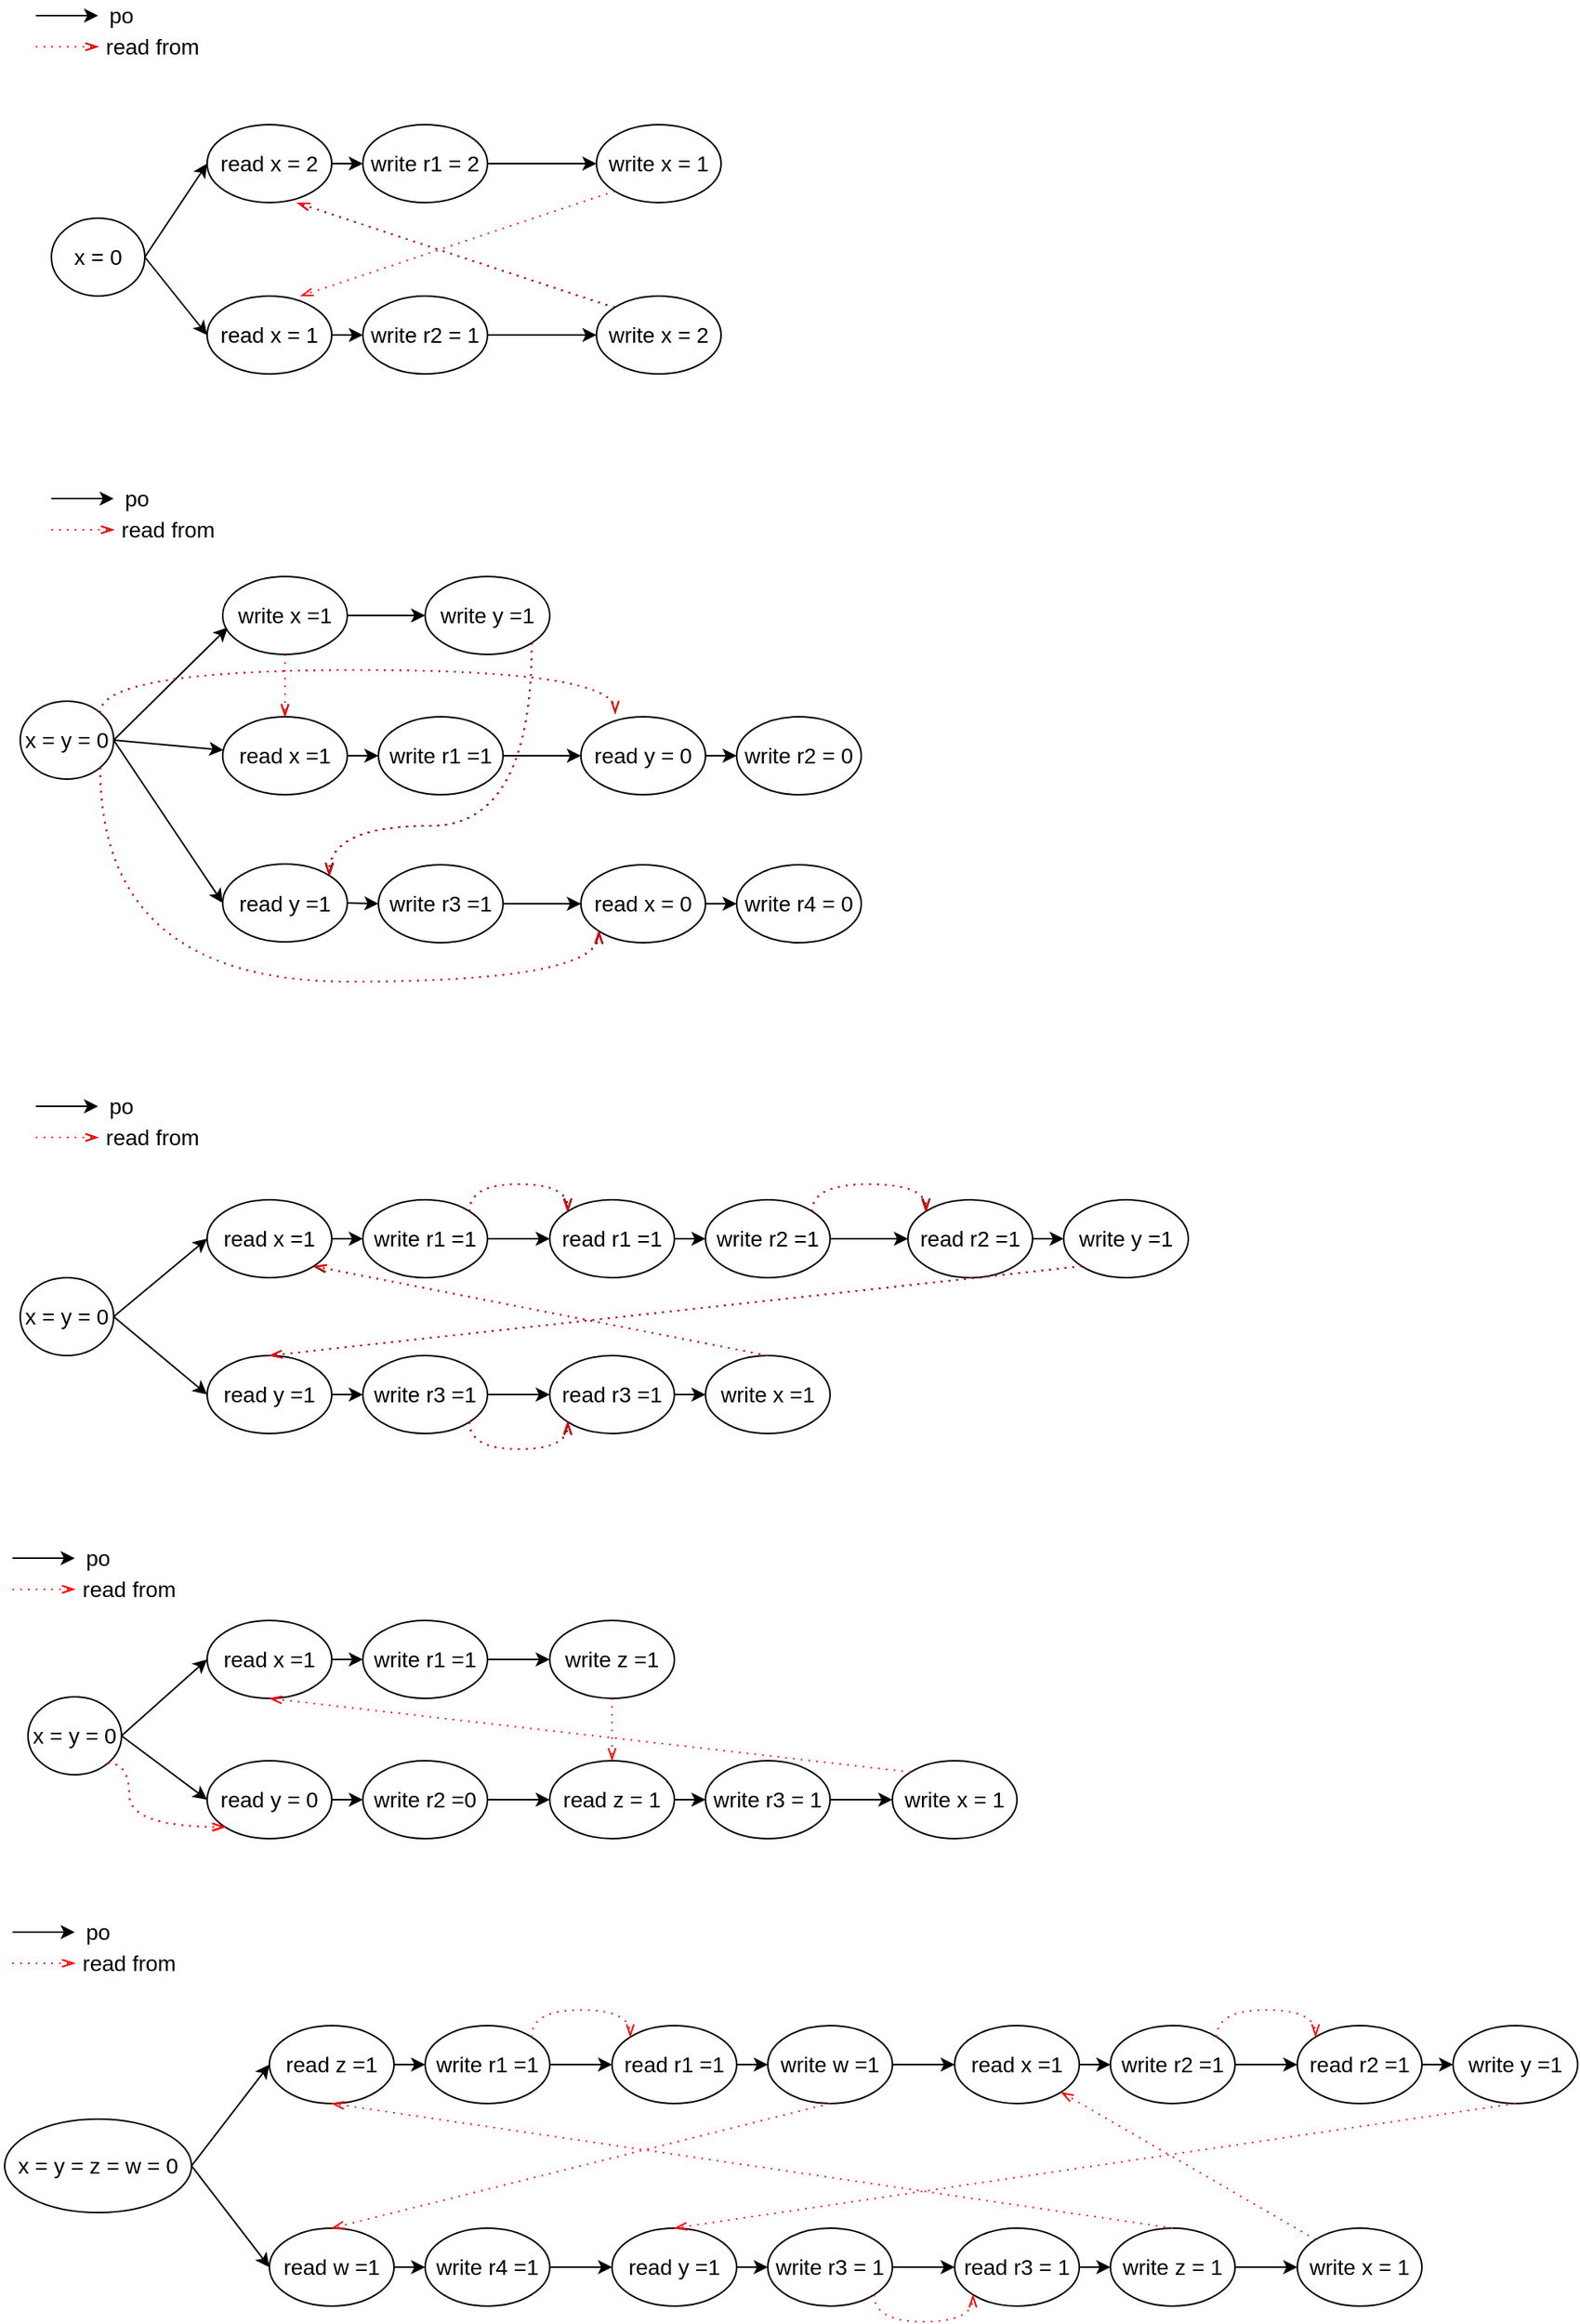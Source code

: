 <mxfile version="19.0.0" type="github">
  <diagram id="p_i1zrt6Kj4XcRnkrQhn" name="Page-1">
    <mxGraphModel dx="1959" dy="834" grid="1" gridSize="10" guides="1" tooltips="1" connect="1" arrows="1" fold="1" page="1" pageScale="1" pageWidth="827" pageHeight="1169" math="0" shadow="0">
      <root>
        <mxCell id="0" />
        <mxCell id="1" parent="0" />
        <mxCell id="O2MHETSp67tyu0d_eCPM-3" style="rounded=0;orthogonalLoop=1;jettySize=auto;html=1;exitX=1;exitY=0.5;exitDx=0;exitDy=0;entryX=0;entryY=0.5;entryDx=0;entryDy=0;fontSize=14;" edge="1" parent="1" source="O2MHETSp67tyu0d_eCPM-1" target="O2MHETSp67tyu0d_eCPM-2">
          <mxGeometry relative="1" as="geometry" />
        </mxCell>
        <mxCell id="O2MHETSp67tyu0d_eCPM-9" style="edgeStyle=none;rounded=0;orthogonalLoop=1;jettySize=auto;html=1;exitX=1;exitY=0.5;exitDx=0;exitDy=0;entryX=0;entryY=0.5;entryDx=0;entryDy=0;fontSize=14;" edge="1" parent="1" source="O2MHETSp67tyu0d_eCPM-1" target="O2MHETSp67tyu0d_eCPM-8">
          <mxGeometry relative="1" as="geometry" />
        </mxCell>
        <mxCell id="O2MHETSp67tyu0d_eCPM-1" value="&lt;font style=&quot;font-size: 14px;&quot;&gt;x = 0&lt;/font&gt;" style="ellipse;whiteSpace=wrap;html=1;" vertex="1" parent="1">
          <mxGeometry x="120" y="170" width="60" height="50" as="geometry" />
        </mxCell>
        <mxCell id="O2MHETSp67tyu0d_eCPM-5" style="edgeStyle=none;rounded=0;orthogonalLoop=1;jettySize=auto;html=1;exitX=1;exitY=0.5;exitDx=0;exitDy=0;entryX=0;entryY=0.5;entryDx=0;entryDy=0;fontSize=14;" edge="1" parent="1" source="O2MHETSp67tyu0d_eCPM-2" target="O2MHETSp67tyu0d_eCPM-4">
          <mxGeometry relative="1" as="geometry" />
        </mxCell>
        <mxCell id="O2MHETSp67tyu0d_eCPM-2" value="&lt;font style=&quot;font-size: 14px;&quot;&gt;read x = 2&lt;/font&gt;" style="ellipse;whiteSpace=wrap;html=1;" vertex="1" parent="1">
          <mxGeometry x="220" y="110" width="80" height="50" as="geometry" />
        </mxCell>
        <mxCell id="O2MHETSp67tyu0d_eCPM-6" style="edgeStyle=none;rounded=0;orthogonalLoop=1;jettySize=auto;html=1;exitX=1;exitY=0.5;exitDx=0;exitDy=0;fontSize=14;entryX=0;entryY=0.5;entryDx=0;entryDy=0;" edge="1" parent="1" source="O2MHETSp67tyu0d_eCPM-4" target="O2MHETSp67tyu0d_eCPM-7">
          <mxGeometry relative="1" as="geometry">
            <mxPoint x="470" y="135" as="targetPoint" />
          </mxGeometry>
        </mxCell>
        <mxCell id="O2MHETSp67tyu0d_eCPM-4" value="&lt;font style=&quot;font-size: 14px;&quot;&gt;write r1 = 2&lt;/font&gt;" style="ellipse;whiteSpace=wrap;html=1;" vertex="1" parent="1">
          <mxGeometry x="320" y="110" width="80" height="50" as="geometry" />
        </mxCell>
        <mxCell id="O2MHETSp67tyu0d_eCPM-7" value="&lt;font style=&quot;font-size: 14px;&quot;&gt;write x = 1&lt;/font&gt;" style="ellipse;whiteSpace=wrap;html=1;" vertex="1" parent="1">
          <mxGeometry x="470" y="110" width="80" height="50" as="geometry" />
        </mxCell>
        <mxCell id="O2MHETSp67tyu0d_eCPM-11" style="edgeStyle=none;rounded=0;orthogonalLoop=1;jettySize=auto;html=1;exitX=1;exitY=0.5;exitDx=0;exitDy=0;entryX=0;entryY=0.5;entryDx=0;entryDy=0;fontSize=14;" edge="1" parent="1" source="O2MHETSp67tyu0d_eCPM-8" target="O2MHETSp67tyu0d_eCPM-10">
          <mxGeometry relative="1" as="geometry" />
        </mxCell>
        <mxCell id="O2MHETSp67tyu0d_eCPM-8" value="&lt;font style=&quot;font-size: 14px;&quot;&gt;read x = 1&lt;/font&gt;" style="ellipse;whiteSpace=wrap;html=1;" vertex="1" parent="1">
          <mxGeometry x="220" y="220" width="80" height="50" as="geometry" />
        </mxCell>
        <mxCell id="O2MHETSp67tyu0d_eCPM-13" style="edgeStyle=none;rounded=0;orthogonalLoop=1;jettySize=auto;html=1;exitX=1;exitY=0.5;exitDx=0;exitDy=0;entryX=0;entryY=0.5;entryDx=0;entryDy=0;fontSize=14;" edge="1" parent="1" source="O2MHETSp67tyu0d_eCPM-10" target="O2MHETSp67tyu0d_eCPM-12">
          <mxGeometry relative="1" as="geometry" />
        </mxCell>
        <mxCell id="O2MHETSp67tyu0d_eCPM-10" value="&lt;font style=&quot;font-size: 14px;&quot;&gt;write r2 = 1&lt;/font&gt;" style="ellipse;whiteSpace=wrap;html=1;" vertex="1" parent="1">
          <mxGeometry x="320" y="220" width="80" height="50" as="geometry" />
        </mxCell>
        <mxCell id="O2MHETSp67tyu0d_eCPM-12" value="&lt;font style=&quot;font-size: 14px;&quot;&gt;write x = 2&lt;/font&gt;" style="ellipse;whiteSpace=wrap;html=1;" vertex="1" parent="1">
          <mxGeometry x="470" y="220" width="80" height="50" as="geometry" />
        </mxCell>
        <mxCell id="O2MHETSp67tyu0d_eCPM-14" value="" style="endArrow=classic;html=1;rounded=0;fontSize=14;" edge="1" parent="1">
          <mxGeometry width="50" height="50" relative="1" as="geometry">
            <mxPoint x="110" y="40" as="sourcePoint" />
            <mxPoint x="150" y="40" as="targetPoint" />
          </mxGeometry>
        </mxCell>
        <mxCell id="O2MHETSp67tyu0d_eCPM-15" value="po" style="text;html=1;strokeColor=none;fillColor=none;align=center;verticalAlign=middle;whiteSpace=wrap;rounded=0;fontSize=14;" vertex="1" parent="1">
          <mxGeometry x="150" y="30" width="30" height="20" as="geometry" />
        </mxCell>
        <mxCell id="O2MHETSp67tyu0d_eCPM-21" value="" style="fontSize=12;html=1;endFill=0;startFill=0;endSize=6;startSize=6;dashed=1;dashPattern=1 4;endArrow=openThin;startArrow=none;rounded=0;exitX=0;exitY=0;exitDx=0;exitDy=0;entryX=0.723;entryY=1.004;entryDx=0;entryDy=0;entryPerimeter=0;" edge="1" parent="1" source="O2MHETSp67tyu0d_eCPM-12" target="O2MHETSp67tyu0d_eCPM-2">
          <mxGeometry width="160" relative="1" as="geometry">
            <mxPoint x="340" y="370" as="sourcePoint" />
            <mxPoint x="500" y="370" as="targetPoint" />
          </mxGeometry>
        </mxCell>
        <mxCell id="O2MHETSp67tyu0d_eCPM-23" value="" style="fontSize=12;html=1;endFill=0;startFill=0;endSize=6;startSize=6;dashed=1;dashPattern=1 4;endArrow=openThin;startArrow=none;rounded=0;exitX=0;exitY=1;exitDx=0;exitDy=0;entryX=0.75;entryY=0;entryDx=0;entryDy=0;entryPerimeter=0;strokeColor=#FF0000;" edge="1" parent="1" source="O2MHETSp67tyu0d_eCPM-7" target="O2MHETSp67tyu0d_eCPM-8">
          <mxGeometry width="160" relative="1" as="geometry">
            <mxPoint x="491.716" y="237.322" as="sourcePoint" />
            <mxPoint x="287.84" y="170.2" as="targetPoint" />
          </mxGeometry>
        </mxCell>
        <mxCell id="O2MHETSp67tyu0d_eCPM-24" value="" style="fontSize=12;html=1;endFill=0;startFill=0;endSize=6;startSize=6;dashed=1;dashPattern=1 4;endArrow=openThin;startArrow=none;rounded=0;" edge="1" parent="1">
          <mxGeometry width="160" relative="1" as="geometry">
            <mxPoint x="110" y="60" as="sourcePoint" />
            <mxPoint x="150" y="60" as="targetPoint" />
          </mxGeometry>
        </mxCell>
        <mxCell id="O2MHETSp67tyu0d_eCPM-25" value="read from" style="text;html=1;strokeColor=none;fillColor=none;align=center;verticalAlign=middle;whiteSpace=wrap;rounded=0;fontSize=14;" vertex="1" parent="1">
          <mxGeometry x="150" y="50" width="70" height="20" as="geometry" />
        </mxCell>
        <mxCell id="O2MHETSp67tyu0d_eCPM-26" value="" style="endArrow=classic;html=1;rounded=0;fontSize=14;" edge="1" parent="1">
          <mxGeometry width="50" height="50" relative="1" as="geometry">
            <mxPoint x="120" y="350" as="sourcePoint" />
            <mxPoint x="160" y="350" as="targetPoint" />
          </mxGeometry>
        </mxCell>
        <mxCell id="O2MHETSp67tyu0d_eCPM-27" value="po" style="text;html=1;strokeColor=none;fillColor=none;align=center;verticalAlign=middle;whiteSpace=wrap;rounded=0;fontSize=14;" vertex="1" parent="1">
          <mxGeometry x="160" y="340" width="30" height="20" as="geometry" />
        </mxCell>
        <mxCell id="O2MHETSp67tyu0d_eCPM-28" value="" style="fontSize=12;html=1;endFill=0;startFill=0;endSize=6;startSize=6;dashed=1;dashPattern=1 4;endArrow=openThin;startArrow=none;rounded=0;" edge="1" parent="1">
          <mxGeometry width="160" relative="1" as="geometry">
            <mxPoint x="120" y="370" as="sourcePoint" />
            <mxPoint x="160" y="370" as="targetPoint" />
          </mxGeometry>
        </mxCell>
        <mxCell id="O2MHETSp67tyu0d_eCPM-29" value="read from" style="text;html=1;strokeColor=none;fillColor=none;align=center;verticalAlign=middle;whiteSpace=wrap;rounded=0;fontSize=14;" vertex="1" parent="1">
          <mxGeometry x="160" y="360" width="70" height="20" as="geometry" />
        </mxCell>
        <mxCell id="O2MHETSp67tyu0d_eCPM-33" style="edgeStyle=none;rounded=0;orthogonalLoop=1;jettySize=auto;html=1;exitX=1;exitY=0.5;exitDx=0;exitDy=0;entryX=0.04;entryY=0.656;entryDx=0;entryDy=0;entryPerimeter=0;fontSize=14;" edge="1" parent="1" source="O2MHETSp67tyu0d_eCPM-30" target="O2MHETSp67tyu0d_eCPM-31">
          <mxGeometry relative="1" as="geometry" />
        </mxCell>
        <mxCell id="O2MHETSp67tyu0d_eCPM-42" style="edgeStyle=none;rounded=0;orthogonalLoop=1;jettySize=auto;html=1;exitX=1;exitY=0.5;exitDx=0;exitDy=0;fontSize=14;" edge="1" parent="1" source="O2MHETSp67tyu0d_eCPM-30" target="O2MHETSp67tyu0d_eCPM-35">
          <mxGeometry relative="1" as="geometry" />
        </mxCell>
        <mxCell id="O2MHETSp67tyu0d_eCPM-46" style="edgeStyle=none;rounded=0;orthogonalLoop=1;jettySize=auto;html=1;exitX=1;exitY=0.5;exitDx=0;exitDy=0;fontSize=14;entryX=0;entryY=0.5;entryDx=0;entryDy=0;" edge="1" parent="1" source="O2MHETSp67tyu0d_eCPM-30" target="O2MHETSp67tyu0d_eCPM-43">
          <mxGeometry relative="1" as="geometry" />
        </mxCell>
        <mxCell id="O2MHETSp67tyu0d_eCPM-30" value="&lt;font style=&quot;font-size: 14px;&quot;&gt;x = y = 0&lt;/font&gt;" style="ellipse;whiteSpace=wrap;html=1;" vertex="1" parent="1">
          <mxGeometry x="100" y="480" width="60" height="50" as="geometry" />
        </mxCell>
        <mxCell id="O2MHETSp67tyu0d_eCPM-34" style="edgeStyle=none;rounded=0;orthogonalLoop=1;jettySize=auto;html=1;entryX=0;entryY=0.5;entryDx=0;entryDy=0;fontSize=14;" edge="1" parent="1" source="O2MHETSp67tyu0d_eCPM-31" target="O2MHETSp67tyu0d_eCPM-32">
          <mxGeometry relative="1" as="geometry" />
        </mxCell>
        <mxCell id="O2MHETSp67tyu0d_eCPM-31" value="&lt;font style=&quot;font-size: 14px;&quot;&gt;write x =1&lt;/font&gt;" style="ellipse;whiteSpace=wrap;html=1;" vertex="1" parent="1">
          <mxGeometry x="230" y="400" width="80" height="50" as="geometry" />
        </mxCell>
        <mxCell id="O2MHETSp67tyu0d_eCPM-32" value="&lt;font style=&quot;font-size: 14px;&quot;&gt;write y =1&lt;/font&gt;" style="ellipse;whiteSpace=wrap;html=1;" vertex="1" parent="1">
          <mxGeometry x="360" y="400" width="80" height="50" as="geometry" />
        </mxCell>
        <mxCell id="O2MHETSp67tyu0d_eCPM-36" style="edgeStyle=none;rounded=0;orthogonalLoop=1;jettySize=auto;html=1;exitX=1;exitY=0.5;exitDx=0;exitDy=0;fontSize=14;entryX=0;entryY=0.5;entryDx=0;entryDy=0;" edge="1" parent="1" source="O2MHETSp67tyu0d_eCPM-35" target="O2MHETSp67tyu0d_eCPM-37">
          <mxGeometry relative="1" as="geometry">
            <mxPoint x="330" y="515" as="targetPoint" />
          </mxGeometry>
        </mxCell>
        <mxCell id="O2MHETSp67tyu0d_eCPM-35" value="&lt;font style=&quot;font-size: 14px;&quot;&gt;read x =1&lt;/font&gt;" style="ellipse;whiteSpace=wrap;html=1;" vertex="1" parent="1">
          <mxGeometry x="230" y="490" width="80" height="50" as="geometry" />
        </mxCell>
        <mxCell id="O2MHETSp67tyu0d_eCPM-41" style="edgeStyle=none;rounded=0;orthogonalLoop=1;jettySize=auto;html=1;exitX=1;exitY=0.5;exitDx=0;exitDy=0;entryX=0;entryY=0.5;entryDx=0;entryDy=0;fontSize=14;" edge="1" parent="1" source="O2MHETSp67tyu0d_eCPM-37" target="O2MHETSp67tyu0d_eCPM-38">
          <mxGeometry relative="1" as="geometry" />
        </mxCell>
        <mxCell id="O2MHETSp67tyu0d_eCPM-37" value="&lt;font style=&quot;font-size: 14px;&quot;&gt;write r1 =1&lt;/font&gt;" style="ellipse;whiteSpace=wrap;html=1;" vertex="1" parent="1">
          <mxGeometry x="330" y="490" width="80" height="50" as="geometry" />
        </mxCell>
        <mxCell id="O2MHETSp67tyu0d_eCPM-40" style="edgeStyle=none;rounded=0;orthogonalLoop=1;jettySize=auto;html=1;exitX=1;exitY=0.5;exitDx=0;exitDy=0;entryX=0;entryY=0.5;entryDx=0;entryDy=0;fontSize=14;" edge="1" parent="1" source="O2MHETSp67tyu0d_eCPM-38" target="O2MHETSp67tyu0d_eCPM-39">
          <mxGeometry relative="1" as="geometry" />
        </mxCell>
        <mxCell id="O2MHETSp67tyu0d_eCPM-38" value="&lt;font style=&quot;font-size: 14px;&quot;&gt;read y = 0&lt;/font&gt;" style="ellipse;whiteSpace=wrap;html=1;" vertex="1" parent="1">
          <mxGeometry x="460" y="490" width="80" height="50" as="geometry" />
        </mxCell>
        <mxCell id="O2MHETSp67tyu0d_eCPM-39" value="&lt;font style=&quot;font-size: 14px;&quot;&gt;write r2 = 0&lt;/font&gt;" style="ellipse;whiteSpace=wrap;html=1;" vertex="1" parent="1">
          <mxGeometry x="560" y="490" width="80" height="50" as="geometry" />
        </mxCell>
        <mxCell id="O2MHETSp67tyu0d_eCPM-45" style="edgeStyle=none;rounded=0;orthogonalLoop=1;jettySize=auto;html=1;exitX=1;exitY=0.5;exitDx=0;exitDy=0;entryX=0;entryY=0.5;entryDx=0;entryDy=0;fontSize=14;" edge="1" parent="1" source="O2MHETSp67tyu0d_eCPM-43" target="O2MHETSp67tyu0d_eCPM-44">
          <mxGeometry relative="1" as="geometry" />
        </mxCell>
        <mxCell id="O2MHETSp67tyu0d_eCPM-43" value="&lt;font style=&quot;font-size: 14px;&quot;&gt;read y =1&lt;/font&gt;" style="ellipse;whiteSpace=wrap;html=1;" vertex="1" parent="1">
          <mxGeometry x="230" y="584.5" width="80" height="50" as="geometry" />
        </mxCell>
        <mxCell id="O2MHETSp67tyu0d_eCPM-48" style="edgeStyle=none;rounded=0;orthogonalLoop=1;jettySize=auto;html=1;exitX=1;exitY=0.5;exitDx=0;exitDy=0;entryX=0;entryY=0.5;entryDx=0;entryDy=0;fontSize=14;" edge="1" parent="1" source="O2MHETSp67tyu0d_eCPM-44" target="O2MHETSp67tyu0d_eCPM-47">
          <mxGeometry relative="1" as="geometry" />
        </mxCell>
        <mxCell id="O2MHETSp67tyu0d_eCPM-44" value="&lt;font style=&quot;font-size: 14px;&quot;&gt;write r3 =1&lt;/font&gt;" style="ellipse;whiteSpace=wrap;html=1;" vertex="1" parent="1">
          <mxGeometry x="330" y="585" width="80" height="50" as="geometry" />
        </mxCell>
        <mxCell id="O2MHETSp67tyu0d_eCPM-49" style="edgeStyle=none;rounded=0;orthogonalLoop=1;jettySize=auto;html=1;exitX=1;exitY=0.5;exitDx=0;exitDy=0;fontSize=14;" edge="1" parent="1" source="O2MHETSp67tyu0d_eCPM-47">
          <mxGeometry relative="1" as="geometry">
            <mxPoint x="560" y="610" as="targetPoint" />
          </mxGeometry>
        </mxCell>
        <mxCell id="O2MHETSp67tyu0d_eCPM-47" value="&lt;font style=&quot;font-size: 14px;&quot;&gt;read x = 0&lt;/font&gt;" style="ellipse;whiteSpace=wrap;html=1;" vertex="1" parent="1">
          <mxGeometry x="460" y="585" width="80" height="50" as="geometry" />
        </mxCell>
        <mxCell id="O2MHETSp67tyu0d_eCPM-50" value="&lt;font style=&quot;font-size: 14px;&quot;&gt;write r4 = 0&lt;/font&gt;" style="ellipse;whiteSpace=wrap;html=1;" vertex="1" parent="1">
          <mxGeometry x="560" y="585" width="80" height="50" as="geometry" />
        </mxCell>
        <mxCell id="O2MHETSp67tyu0d_eCPM-51" value="" style="fontSize=12;html=1;endFill=0;startFill=0;endSize=6;startSize=6;dashed=1;dashPattern=1 4;endArrow=openThin;startArrow=none;rounded=0;entryX=0.5;entryY=0;entryDx=0;entryDy=0;exitX=0.5;exitY=1;exitDx=0;exitDy=0;" edge="1" parent="1" source="O2MHETSp67tyu0d_eCPM-31" target="O2MHETSp67tyu0d_eCPM-35">
          <mxGeometry width="160" relative="1" as="geometry">
            <mxPoint x="220" y="460" as="sourcePoint" />
            <mxPoint x="170" y="380" as="targetPoint" />
          </mxGeometry>
        </mxCell>
        <mxCell id="O2MHETSp67tyu0d_eCPM-52" value="" style="fontSize=12;html=1;endFill=0;startFill=0;endSize=6;startSize=6;dashed=1;dashPattern=1 4;endArrow=openThin;startArrow=none;rounded=0;exitX=1;exitY=0;exitDx=0;exitDy=0;entryX=0.275;entryY=-0.04;entryDx=0;entryDy=0;entryPerimeter=0;edgeStyle=orthogonalEdgeStyle;curved=1;" edge="1" parent="1" source="O2MHETSp67tyu0d_eCPM-30" target="O2MHETSp67tyu0d_eCPM-38">
          <mxGeometry width="160" relative="1" as="geometry">
            <mxPoint x="130" y="380" as="sourcePoint" />
            <mxPoint x="170" y="380" as="targetPoint" />
            <Array as="points">
              <mxPoint x="151" y="460" />
              <mxPoint x="482" y="460" />
            </Array>
          </mxGeometry>
        </mxCell>
        <mxCell id="O2MHETSp67tyu0d_eCPM-53" value="" style="fontSize=12;html=1;endFill=0;startFill=0;endSize=6;startSize=6;dashed=1;dashPattern=1 4;endArrow=openThin;startArrow=none;rounded=0;exitX=1;exitY=1;exitDx=0;exitDy=0;entryX=1;entryY=0;entryDx=0;entryDy=0;edgeStyle=orthogonalEdgeStyle;curved=1;" edge="1" parent="1" source="O2MHETSp67tyu0d_eCPM-32" target="O2MHETSp67tyu0d_eCPM-43">
          <mxGeometry width="160" relative="1" as="geometry">
            <mxPoint x="130" y="380" as="sourcePoint" />
            <mxPoint x="170" y="380" as="targetPoint" />
            <Array as="points">
              <mxPoint x="428" y="560" />
              <mxPoint x="298" y="560" />
            </Array>
          </mxGeometry>
        </mxCell>
        <mxCell id="O2MHETSp67tyu0d_eCPM-54" value="" style="fontSize=12;html=1;endFill=0;startFill=0;endSize=6;startSize=6;dashed=1;dashPattern=1 4;endArrow=openThin;startArrow=none;rounded=0;exitX=1;exitY=1;exitDx=0;exitDy=0;entryX=0;entryY=1;entryDx=0;entryDy=0;edgeStyle=orthogonalEdgeStyle;curved=1;" edge="1" parent="1" source="O2MHETSp67tyu0d_eCPM-30" target="O2MHETSp67tyu0d_eCPM-47">
          <mxGeometry width="160" relative="1" as="geometry">
            <mxPoint x="130" y="380" as="sourcePoint" />
            <mxPoint x="170" y="380" as="targetPoint" />
            <Array as="points">
              <mxPoint x="151" y="660" />
              <mxPoint x="472" y="660" />
            </Array>
          </mxGeometry>
        </mxCell>
        <mxCell id="O2MHETSp67tyu0d_eCPM-55" value="" style="endArrow=classic;html=1;rounded=0;fontSize=14;" edge="1" parent="1">
          <mxGeometry width="50" height="50" relative="1" as="geometry">
            <mxPoint x="110" y="740" as="sourcePoint" />
            <mxPoint x="150" y="740" as="targetPoint" />
          </mxGeometry>
        </mxCell>
        <mxCell id="O2MHETSp67tyu0d_eCPM-56" value="po" style="text;html=1;strokeColor=none;fillColor=none;align=center;verticalAlign=middle;whiteSpace=wrap;rounded=0;fontSize=14;" vertex="1" parent="1">
          <mxGeometry x="150" y="730" width="30" height="20" as="geometry" />
        </mxCell>
        <mxCell id="O2MHETSp67tyu0d_eCPM-57" value="" style="fontSize=12;html=1;endFill=0;startFill=0;endSize=6;startSize=6;dashed=1;dashPattern=1 4;endArrow=openThin;startArrow=none;rounded=0;" edge="1" parent="1">
          <mxGeometry width="160" relative="1" as="geometry">
            <mxPoint x="110" y="760" as="sourcePoint" />
            <mxPoint x="150" y="760" as="targetPoint" />
          </mxGeometry>
        </mxCell>
        <mxCell id="O2MHETSp67tyu0d_eCPM-58" value="read from" style="text;html=1;strokeColor=none;fillColor=none;align=center;verticalAlign=middle;whiteSpace=wrap;rounded=0;fontSize=14;" vertex="1" parent="1">
          <mxGeometry x="150" y="750" width="70" height="20" as="geometry" />
        </mxCell>
        <mxCell id="O2MHETSp67tyu0d_eCPM-61" style="rounded=0;orthogonalLoop=1;jettySize=auto;html=1;exitX=1;exitY=0.5;exitDx=0;exitDy=0;entryX=0;entryY=0.5;entryDx=0;entryDy=0;fontSize=14;" edge="1" parent="1" source="O2MHETSp67tyu0d_eCPM-59" target="O2MHETSp67tyu0d_eCPM-60">
          <mxGeometry relative="1" as="geometry" />
        </mxCell>
        <mxCell id="O2MHETSp67tyu0d_eCPM-76" style="edgeStyle=none;rounded=0;orthogonalLoop=1;jettySize=auto;html=1;exitX=1;exitY=0.5;exitDx=0;exitDy=0;entryX=0;entryY=0.5;entryDx=0;entryDy=0;fontSize=14;" edge="1" parent="1" source="O2MHETSp67tyu0d_eCPM-59" target="O2MHETSp67tyu0d_eCPM-72">
          <mxGeometry relative="1" as="geometry" />
        </mxCell>
        <mxCell id="O2MHETSp67tyu0d_eCPM-59" value="&lt;font style=&quot;font-size: 14px;&quot;&gt;x = y = 0&lt;/font&gt;" style="ellipse;whiteSpace=wrap;html=1;" vertex="1" parent="1">
          <mxGeometry x="100" y="850" width="60" height="50" as="geometry" />
        </mxCell>
        <mxCell id="O2MHETSp67tyu0d_eCPM-63" style="edgeStyle=none;rounded=0;orthogonalLoop=1;jettySize=auto;html=1;exitX=1;exitY=0.5;exitDx=0;exitDy=0;entryX=0;entryY=0.5;entryDx=0;entryDy=0;fontSize=14;" edge="1" parent="1" source="O2MHETSp67tyu0d_eCPM-60" target="O2MHETSp67tyu0d_eCPM-62">
          <mxGeometry relative="1" as="geometry" />
        </mxCell>
        <mxCell id="O2MHETSp67tyu0d_eCPM-60" value="&lt;font style=&quot;font-size: 14px;&quot;&gt;read x =1&lt;/font&gt;" style="ellipse;whiteSpace=wrap;html=1;" vertex="1" parent="1">
          <mxGeometry x="220" y="800" width="80" height="50" as="geometry" />
        </mxCell>
        <mxCell id="O2MHETSp67tyu0d_eCPM-67" style="edgeStyle=none;rounded=0;orthogonalLoop=1;jettySize=auto;html=1;exitX=1;exitY=0.5;exitDx=0;exitDy=0;fontSize=14;" edge="1" parent="1" source="O2MHETSp67tyu0d_eCPM-62" target="O2MHETSp67tyu0d_eCPM-64">
          <mxGeometry relative="1" as="geometry" />
        </mxCell>
        <mxCell id="O2MHETSp67tyu0d_eCPM-62" value="&lt;font style=&quot;font-size: 14px;&quot;&gt;write r1 =1&lt;/font&gt;" style="ellipse;whiteSpace=wrap;html=1;" vertex="1" parent="1">
          <mxGeometry x="320" y="800" width="80" height="50" as="geometry" />
        </mxCell>
        <mxCell id="O2MHETSp67tyu0d_eCPM-65" style="edgeStyle=none;rounded=0;orthogonalLoop=1;jettySize=auto;html=1;exitX=1;exitY=0.5;exitDx=0;exitDy=0;fontSize=14;entryX=0;entryY=0.5;entryDx=0;entryDy=0;" edge="1" parent="1" source="O2MHETSp67tyu0d_eCPM-64" target="O2MHETSp67tyu0d_eCPM-66">
          <mxGeometry relative="1" as="geometry">
            <mxPoint x="530" y="825" as="targetPoint" />
          </mxGeometry>
        </mxCell>
        <mxCell id="O2MHETSp67tyu0d_eCPM-64" value="&lt;font style=&quot;font-size: 14px;&quot;&gt;read r1 =1&lt;/font&gt;" style="ellipse;whiteSpace=wrap;html=1;" vertex="1" parent="1">
          <mxGeometry x="440" y="800" width="80" height="50" as="geometry" />
        </mxCell>
        <mxCell id="O2MHETSp67tyu0d_eCPM-71" style="edgeStyle=none;rounded=0;orthogonalLoop=1;jettySize=auto;html=1;exitX=1;exitY=0.5;exitDx=0;exitDy=0;entryX=0;entryY=0.5;entryDx=0;entryDy=0;fontSize=14;" edge="1" parent="1" source="O2MHETSp67tyu0d_eCPM-66" target="O2MHETSp67tyu0d_eCPM-68">
          <mxGeometry relative="1" as="geometry" />
        </mxCell>
        <mxCell id="O2MHETSp67tyu0d_eCPM-66" value="&lt;font style=&quot;font-size: 14px;&quot;&gt;write r2 =1&lt;/font&gt;" style="ellipse;whiteSpace=wrap;html=1;" vertex="1" parent="1">
          <mxGeometry x="540" y="800" width="80" height="50" as="geometry" />
        </mxCell>
        <mxCell id="O2MHETSp67tyu0d_eCPM-70" style="edgeStyle=none;rounded=0;orthogonalLoop=1;jettySize=auto;html=1;exitX=1;exitY=0.5;exitDx=0;exitDy=0;entryX=0;entryY=0.5;entryDx=0;entryDy=0;fontSize=14;" edge="1" parent="1" source="O2MHETSp67tyu0d_eCPM-68" target="O2MHETSp67tyu0d_eCPM-69">
          <mxGeometry relative="1" as="geometry" />
        </mxCell>
        <mxCell id="O2MHETSp67tyu0d_eCPM-68" value="&lt;font style=&quot;font-size: 14px;&quot;&gt;read r2 =1&lt;/font&gt;" style="ellipse;whiteSpace=wrap;html=1;" vertex="1" parent="1">
          <mxGeometry x="670" y="800" width="80" height="50" as="geometry" />
        </mxCell>
        <mxCell id="O2MHETSp67tyu0d_eCPM-69" value="&lt;font style=&quot;font-size: 14px;&quot;&gt;write y =1&lt;/font&gt;" style="ellipse;whiteSpace=wrap;html=1;" vertex="1" parent="1">
          <mxGeometry x="770" y="800" width="80" height="50" as="geometry" />
        </mxCell>
        <mxCell id="O2MHETSp67tyu0d_eCPM-77" style="edgeStyle=none;rounded=0;orthogonalLoop=1;jettySize=auto;html=1;exitX=1;exitY=0.5;exitDx=0;exitDy=0;entryX=0;entryY=0.5;entryDx=0;entryDy=0;fontSize=14;" edge="1" parent="1" source="O2MHETSp67tyu0d_eCPM-72" target="O2MHETSp67tyu0d_eCPM-73">
          <mxGeometry relative="1" as="geometry" />
        </mxCell>
        <mxCell id="O2MHETSp67tyu0d_eCPM-72" value="&lt;font style=&quot;font-size: 14px;&quot;&gt;read y =1&lt;/font&gt;" style="ellipse;whiteSpace=wrap;html=1;" vertex="1" parent="1">
          <mxGeometry x="220" y="900" width="80" height="50" as="geometry" />
        </mxCell>
        <mxCell id="O2MHETSp67tyu0d_eCPM-78" style="edgeStyle=none;rounded=0;orthogonalLoop=1;jettySize=auto;html=1;exitX=1;exitY=0.5;exitDx=0;exitDy=0;entryX=0;entryY=0.5;entryDx=0;entryDy=0;fontSize=14;" edge="1" parent="1" source="O2MHETSp67tyu0d_eCPM-73" target="O2MHETSp67tyu0d_eCPM-74">
          <mxGeometry relative="1" as="geometry" />
        </mxCell>
        <mxCell id="O2MHETSp67tyu0d_eCPM-73" value="&lt;font style=&quot;font-size: 14px;&quot;&gt;write r3 =1&lt;/font&gt;" style="ellipse;whiteSpace=wrap;html=1;" vertex="1" parent="1">
          <mxGeometry x="320" y="900" width="80" height="50" as="geometry" />
        </mxCell>
        <mxCell id="O2MHETSp67tyu0d_eCPM-79" style="edgeStyle=none;rounded=0;orthogonalLoop=1;jettySize=auto;html=1;exitX=1;exitY=0.5;exitDx=0;exitDy=0;entryX=0;entryY=0.5;entryDx=0;entryDy=0;fontSize=14;" edge="1" parent="1" source="O2MHETSp67tyu0d_eCPM-74" target="O2MHETSp67tyu0d_eCPM-75">
          <mxGeometry relative="1" as="geometry" />
        </mxCell>
        <mxCell id="O2MHETSp67tyu0d_eCPM-74" value="&lt;font style=&quot;font-size: 14px;&quot;&gt;read r3 =1&lt;/font&gt;" style="ellipse;whiteSpace=wrap;html=1;" vertex="1" parent="1">
          <mxGeometry x="440" y="900" width="80" height="50" as="geometry" />
        </mxCell>
        <mxCell id="O2MHETSp67tyu0d_eCPM-75" value="&lt;font style=&quot;font-size: 14px;&quot;&gt;write x =1&lt;/font&gt;" style="ellipse;whiteSpace=wrap;html=1;" vertex="1" parent="1">
          <mxGeometry x="540" y="900" width="80" height="50" as="geometry" />
        </mxCell>
        <mxCell id="O2MHETSp67tyu0d_eCPM-80" value="" style="fontSize=12;html=1;endFill=0;startFill=0;endSize=6;startSize=6;dashed=1;dashPattern=1 4;endArrow=openThin;startArrow=none;rounded=0;exitX=0.5;exitY=0;exitDx=0;exitDy=0;entryX=1;entryY=1;entryDx=0;entryDy=0;" edge="1" parent="1" source="O2MHETSp67tyu0d_eCPM-75" target="O2MHETSp67tyu0d_eCPM-60">
          <mxGeometry width="160" relative="1" as="geometry">
            <mxPoint x="120" y="770" as="sourcePoint" />
            <mxPoint x="160" y="770" as="targetPoint" />
          </mxGeometry>
        </mxCell>
        <mxCell id="O2MHETSp67tyu0d_eCPM-81" value="" style="fontSize=12;html=1;endFill=0;startFill=0;endSize=6;startSize=6;dashed=1;dashPattern=1 4;endArrow=openThin;startArrow=none;rounded=0;exitX=1;exitY=0;exitDx=0;exitDy=0;entryX=0;entryY=0;entryDx=0;entryDy=0;edgeStyle=orthogonalEdgeStyle;curved=1;" edge="1" parent="1" source="O2MHETSp67tyu0d_eCPM-62" target="O2MHETSp67tyu0d_eCPM-64">
          <mxGeometry width="160" relative="1" as="geometry">
            <mxPoint x="590" y="910" as="sourcePoint" />
            <mxPoint x="298.284" y="852.678" as="targetPoint" />
            <Array as="points">
              <mxPoint x="388" y="790" />
              <mxPoint x="452" y="790" />
            </Array>
          </mxGeometry>
        </mxCell>
        <mxCell id="O2MHETSp67tyu0d_eCPM-83" value="" style="fontSize=12;html=1;endFill=0;startFill=0;endSize=6;startSize=6;dashed=1;dashPattern=1 4;endArrow=openThin;startArrow=none;rounded=0;exitX=1;exitY=0;exitDx=0;exitDy=0;entryX=0;entryY=0;entryDx=0;entryDy=0;edgeStyle=orthogonalEdgeStyle;curved=1;" edge="1" parent="1" source="O2MHETSp67tyu0d_eCPM-66" target="O2MHETSp67tyu0d_eCPM-68">
          <mxGeometry width="160" relative="1" as="geometry">
            <mxPoint x="590" y="910" as="sourcePoint" />
            <mxPoint x="298.284" y="852.678" as="targetPoint" />
            <Array as="points">
              <mxPoint x="608" y="790" />
              <mxPoint x="682" y="790" />
            </Array>
          </mxGeometry>
        </mxCell>
        <mxCell id="O2MHETSp67tyu0d_eCPM-84" value="" style="fontSize=12;html=1;endFill=0;startFill=0;endSize=6;startSize=6;dashed=1;dashPattern=1 4;endArrow=openThin;startArrow=none;rounded=0;exitX=0;exitY=1;exitDx=0;exitDy=0;entryX=0.5;entryY=0;entryDx=0;entryDy=0;" edge="1" parent="1" source="O2MHETSp67tyu0d_eCPM-69" target="O2MHETSp67tyu0d_eCPM-72">
          <mxGeometry width="160" relative="1" as="geometry">
            <mxPoint x="590" y="910" as="sourcePoint" />
            <mxPoint x="298.284" y="852.678" as="targetPoint" />
          </mxGeometry>
        </mxCell>
        <mxCell id="O2MHETSp67tyu0d_eCPM-85" value="" style="fontSize=12;html=1;endFill=0;startFill=0;endSize=6;startSize=6;dashed=1;dashPattern=1 4;endArrow=openThin;startArrow=none;rounded=0;exitX=1;exitY=1;exitDx=0;exitDy=0;entryX=0;entryY=1;entryDx=0;entryDy=0;edgeStyle=orthogonalEdgeStyle;curved=1;" edge="1" parent="1" source="O2MHETSp67tyu0d_eCPM-73" target="O2MHETSp67tyu0d_eCPM-74">
          <mxGeometry width="160" relative="1" as="geometry">
            <mxPoint x="791.716" y="852.678" as="sourcePoint" />
            <mxPoint x="270" y="910" as="targetPoint" />
            <Array as="points">
              <mxPoint x="388" y="960" />
              <mxPoint x="452" y="960" />
            </Array>
          </mxGeometry>
        </mxCell>
        <mxCell id="O2MHETSp67tyu0d_eCPM-86" value="" style="endArrow=classic;html=1;rounded=0;fontSize=14;" edge="1" parent="1">
          <mxGeometry width="50" height="50" relative="1" as="geometry">
            <mxPoint x="95.0" y="1030" as="sourcePoint" />
            <mxPoint x="135.0" y="1030" as="targetPoint" />
          </mxGeometry>
        </mxCell>
        <mxCell id="O2MHETSp67tyu0d_eCPM-87" value="po" style="text;html=1;strokeColor=none;fillColor=none;align=center;verticalAlign=middle;whiteSpace=wrap;rounded=0;fontSize=14;" vertex="1" parent="1">
          <mxGeometry x="135" y="1020" width="30" height="20" as="geometry" />
        </mxCell>
        <mxCell id="O2MHETSp67tyu0d_eCPM-88" value="" style="fontSize=12;html=1;endFill=0;startFill=0;endSize=6;startSize=6;dashed=1;dashPattern=1 4;endArrow=openThin;startArrow=none;rounded=0;strokeColor=#FF0000;" edge="1" parent="1">
          <mxGeometry width="160" relative="1" as="geometry">
            <mxPoint x="95.0" y="1050" as="sourcePoint" />
            <mxPoint x="135.0" y="1050" as="targetPoint" />
          </mxGeometry>
        </mxCell>
        <mxCell id="O2MHETSp67tyu0d_eCPM-89" value="read from" style="text;html=1;strokeColor=none;fillColor=none;align=center;verticalAlign=middle;whiteSpace=wrap;rounded=0;fontSize=14;" vertex="1" parent="1">
          <mxGeometry x="135" y="1040" width="70" height="20" as="geometry" />
        </mxCell>
        <mxCell id="O2MHETSp67tyu0d_eCPM-94" style="rounded=0;orthogonalLoop=1;jettySize=auto;html=1;exitX=1;exitY=0.5;exitDx=0;exitDy=0;entryX=0;entryY=0.5;entryDx=0;entryDy=0;fontSize=14;" edge="1" parent="1" source="O2MHETSp67tyu0d_eCPM-90" target="O2MHETSp67tyu0d_eCPM-91">
          <mxGeometry relative="1" as="geometry" />
        </mxCell>
        <mxCell id="O2MHETSp67tyu0d_eCPM-98" style="edgeStyle=none;rounded=0;orthogonalLoop=1;jettySize=auto;html=1;exitX=1;exitY=0.5;exitDx=0;exitDy=0;entryX=0;entryY=0.5;entryDx=0;entryDy=0;fontSize=14;" edge="1" parent="1" source="O2MHETSp67tyu0d_eCPM-90" target="O2MHETSp67tyu0d_eCPM-97">
          <mxGeometry relative="1" as="geometry" />
        </mxCell>
        <mxCell id="O2MHETSp67tyu0d_eCPM-90" value="&lt;font style=&quot;font-size: 14px;&quot;&gt;x = y = 0&lt;/font&gt;" style="ellipse;whiteSpace=wrap;html=1;" vertex="1" parent="1">
          <mxGeometry x="105" y="1119" width="60" height="50" as="geometry" />
        </mxCell>
        <mxCell id="O2MHETSp67tyu0d_eCPM-93" style="edgeStyle=orthogonalEdgeStyle;curved=1;rounded=0;orthogonalLoop=1;jettySize=auto;html=1;exitX=1;exitY=0.5;exitDx=0;exitDy=0;entryX=0;entryY=0.5;entryDx=0;entryDy=0;fontSize=14;" edge="1" parent="1" source="O2MHETSp67tyu0d_eCPM-91" target="O2MHETSp67tyu0d_eCPM-92">
          <mxGeometry relative="1" as="geometry" />
        </mxCell>
        <mxCell id="O2MHETSp67tyu0d_eCPM-91" value="&lt;font style=&quot;font-size: 14px;&quot;&gt;read x =1&lt;/font&gt;" style="ellipse;whiteSpace=wrap;html=1;" vertex="1" parent="1">
          <mxGeometry x="220" y="1070" width="80" height="50" as="geometry" />
        </mxCell>
        <mxCell id="O2MHETSp67tyu0d_eCPM-96" style="edgeStyle=none;rounded=0;orthogonalLoop=1;jettySize=auto;html=1;exitX=1;exitY=0.5;exitDx=0;exitDy=0;entryX=0;entryY=0.5;entryDx=0;entryDy=0;fontSize=14;" edge="1" parent="1" source="O2MHETSp67tyu0d_eCPM-92" target="O2MHETSp67tyu0d_eCPM-95">
          <mxGeometry relative="1" as="geometry" />
        </mxCell>
        <mxCell id="O2MHETSp67tyu0d_eCPM-92" value="&lt;font style=&quot;font-size: 14px;&quot;&gt;write r1 =1&lt;/font&gt;" style="ellipse;whiteSpace=wrap;html=1;" vertex="1" parent="1">
          <mxGeometry x="320" y="1070" width="80" height="50" as="geometry" />
        </mxCell>
        <mxCell id="O2MHETSp67tyu0d_eCPM-95" value="&lt;font style=&quot;font-size: 14px;&quot;&gt;write z =1&lt;/font&gt;" style="ellipse;whiteSpace=wrap;html=1;" vertex="1" parent="1">
          <mxGeometry x="440" y="1070" width="80" height="50" as="geometry" />
        </mxCell>
        <mxCell id="O2MHETSp67tyu0d_eCPM-100" style="edgeStyle=none;rounded=0;orthogonalLoop=1;jettySize=auto;html=1;exitX=1;exitY=0.5;exitDx=0;exitDy=0;entryX=0;entryY=0.5;entryDx=0;entryDy=0;fontSize=14;" edge="1" parent="1" source="O2MHETSp67tyu0d_eCPM-97" target="O2MHETSp67tyu0d_eCPM-99">
          <mxGeometry relative="1" as="geometry" />
        </mxCell>
        <mxCell id="O2MHETSp67tyu0d_eCPM-97" value="&lt;font style=&quot;font-size: 14px;&quot;&gt;read y = 0&lt;/font&gt;" style="ellipse;whiteSpace=wrap;html=1;" vertex="1" parent="1">
          <mxGeometry x="220" y="1160" width="80" height="50" as="geometry" />
        </mxCell>
        <mxCell id="O2MHETSp67tyu0d_eCPM-104" style="edgeStyle=none;rounded=0;orthogonalLoop=1;jettySize=auto;html=1;exitX=1;exitY=0.5;exitDx=0;exitDy=0;entryX=0;entryY=0.5;entryDx=0;entryDy=0;fontSize=14;" edge="1" parent="1" source="O2MHETSp67tyu0d_eCPM-99" target="O2MHETSp67tyu0d_eCPM-101">
          <mxGeometry relative="1" as="geometry" />
        </mxCell>
        <mxCell id="O2MHETSp67tyu0d_eCPM-99" value="&lt;font style=&quot;font-size: 14px;&quot;&gt;write r2 =0&lt;/font&gt;" style="ellipse;whiteSpace=wrap;html=1;" vertex="1" parent="1">
          <mxGeometry x="320" y="1160" width="80" height="50" as="geometry" />
        </mxCell>
        <mxCell id="O2MHETSp67tyu0d_eCPM-103" style="edgeStyle=none;rounded=0;orthogonalLoop=1;jettySize=auto;html=1;exitX=1;exitY=0.5;exitDx=0;exitDy=0;entryX=0;entryY=0.5;entryDx=0;entryDy=0;fontSize=14;" edge="1" parent="1" source="O2MHETSp67tyu0d_eCPM-101" target="O2MHETSp67tyu0d_eCPM-102">
          <mxGeometry relative="1" as="geometry" />
        </mxCell>
        <mxCell id="O2MHETSp67tyu0d_eCPM-101" value="&lt;font style=&quot;font-size: 14px;&quot;&gt;read z = 1&lt;/font&gt;" style="ellipse;whiteSpace=wrap;html=1;" vertex="1" parent="1">
          <mxGeometry x="440" y="1160" width="80" height="50" as="geometry" />
        </mxCell>
        <mxCell id="O2MHETSp67tyu0d_eCPM-106" style="edgeStyle=none;rounded=0;orthogonalLoop=1;jettySize=auto;html=1;exitX=1;exitY=0.5;exitDx=0;exitDy=0;entryX=0;entryY=0.5;entryDx=0;entryDy=0;fontSize=14;" edge="1" parent="1" source="O2MHETSp67tyu0d_eCPM-102" target="O2MHETSp67tyu0d_eCPM-105">
          <mxGeometry relative="1" as="geometry" />
        </mxCell>
        <mxCell id="O2MHETSp67tyu0d_eCPM-102" value="&lt;font style=&quot;font-size: 14px;&quot;&gt;write r3 = 1&lt;/font&gt;" style="ellipse;whiteSpace=wrap;html=1;" vertex="1" parent="1">
          <mxGeometry x="540" y="1160" width="80" height="50" as="geometry" />
        </mxCell>
        <mxCell id="O2MHETSp67tyu0d_eCPM-105" value="&lt;font style=&quot;font-size: 14px;&quot;&gt;write x = 1&lt;/font&gt;" style="ellipse;whiteSpace=wrap;html=1;" vertex="1" parent="1">
          <mxGeometry x="660" y="1160" width="80" height="50" as="geometry" />
        </mxCell>
        <mxCell id="O2MHETSp67tyu0d_eCPM-107" value="" style="fontSize=12;html=1;endFill=0;startFill=0;endSize=6;startSize=6;dashed=1;dashPattern=1 4;endArrow=openThin;startArrow=none;rounded=0;exitX=1;exitY=1;exitDx=0;exitDy=0;entryX=0;entryY=1;entryDx=0;entryDy=0;edgeStyle=orthogonalEdgeStyle;curved=1;strokeColor=#FF0000;" edge="1" parent="1" source="O2MHETSp67tyu0d_eCPM-90" target="O2MHETSp67tyu0d_eCPM-97">
          <mxGeometry width="160" relative="1" as="geometry">
            <mxPoint x="105.0" y="1060" as="sourcePoint" />
            <mxPoint x="145.0" y="1060" as="targetPoint" />
            <Array as="points">
              <mxPoint x="170" y="1161" />
              <mxPoint x="170" y="1202" />
            </Array>
          </mxGeometry>
        </mxCell>
        <mxCell id="O2MHETSp67tyu0d_eCPM-108" value="" style="fontSize=12;html=1;endFill=0;startFill=0;endSize=6;startSize=6;dashed=1;dashPattern=1 4;endArrow=openThin;startArrow=none;rounded=0;exitX=1;exitY=1;exitDx=0;exitDy=0;entryX=0;entryY=1;entryDx=0;entryDy=0;edgeStyle=orthogonalEdgeStyle;curved=1;strokeColor=#FF0000;" edge="1" parent="1">
          <mxGeometry width="160" relative="1" as="geometry">
            <mxPoint x="156.518" y="1161.42" as="sourcePoint" />
            <mxPoint x="231.309" y="1202.42" as="targetPoint" />
            <Array as="points">
              <mxPoint x="170" y="1161" />
              <mxPoint x="170" y="1202" />
            </Array>
          </mxGeometry>
        </mxCell>
        <mxCell id="O2MHETSp67tyu0d_eCPM-109" value="" style="fontSize=12;html=1;endFill=0;startFill=0;endSize=6;startSize=6;dashed=1;dashPattern=1 4;endArrow=openThin;startArrow=none;rounded=0;strokeColor=#FF0000;" edge="1" parent="1">
          <mxGeometry width="160" relative="1" as="geometry">
            <mxPoint x="95.0" y="1050" as="sourcePoint" />
            <mxPoint x="135.0" y="1050" as="targetPoint" />
          </mxGeometry>
        </mxCell>
        <mxCell id="O2MHETSp67tyu0d_eCPM-110" value="" style="fontSize=12;html=1;endFill=0;startFill=0;endSize=6;startSize=6;dashed=1;dashPattern=1 4;endArrow=openThin;startArrow=none;rounded=0;exitX=1;exitY=1;exitDx=0;exitDy=0;entryX=0;entryY=1;entryDx=0;entryDy=0;edgeStyle=orthogonalEdgeStyle;curved=1;strokeColor=#FF0000;" edge="1" parent="1">
          <mxGeometry width="160" relative="1" as="geometry">
            <mxPoint x="388.691" y="942.42" as="sourcePoint" />
            <mxPoint x="451.309" y="942.42" as="targetPoint" />
            <Array as="points">
              <mxPoint x="388" y="960" />
              <mxPoint x="452" y="960" />
            </Array>
          </mxGeometry>
        </mxCell>
        <mxCell id="O2MHETSp67tyu0d_eCPM-111" value="" style="fontSize=12;html=1;endFill=0;startFill=0;endSize=6;startSize=6;dashed=1;dashPattern=1 4;endArrow=openThin;startArrow=none;rounded=0;exitX=0;exitY=1;exitDx=0;exitDy=0;entryX=0.5;entryY=0;entryDx=0;entryDy=0;strokeColor=#FF0000;" edge="1" parent="1">
          <mxGeometry width="160" relative="1" as="geometry">
            <mxPoint x="781.309" y="842.42" as="sourcePoint" />
            <mxPoint x="260" y="900" as="targetPoint" />
          </mxGeometry>
        </mxCell>
        <mxCell id="O2MHETSp67tyu0d_eCPM-112" value="" style="fontSize=12;html=1;endFill=0;startFill=0;endSize=6;startSize=6;dashed=1;dashPattern=1 4;endArrow=openThin;startArrow=none;rounded=0;exitX=0.5;exitY=0;exitDx=0;exitDy=0;entryX=1;entryY=1;entryDx=0;entryDy=0;strokeColor=#FF0000;" edge="1" parent="1">
          <mxGeometry width="160" relative="1" as="geometry">
            <mxPoint x="580" y="900" as="sourcePoint" />
            <mxPoint x="288.691" y="842.42" as="targetPoint" />
          </mxGeometry>
        </mxCell>
        <mxCell id="O2MHETSp67tyu0d_eCPM-113" value="" style="fontSize=12;html=1;endFill=0;startFill=0;endSize=6;startSize=6;dashed=1;dashPattern=1 4;endArrow=openThin;startArrow=none;rounded=0;exitX=1;exitY=0;exitDx=0;exitDy=0;entryX=0;entryY=0;entryDx=0;entryDy=0;edgeStyle=orthogonalEdgeStyle;curved=1;strokeColor=#FF0000;" edge="1" parent="1">
          <mxGeometry width="160" relative="1" as="geometry">
            <mxPoint x="388.691" y="807.58" as="sourcePoint" />
            <mxPoint x="451.309" y="807.58" as="targetPoint" />
            <Array as="points">
              <mxPoint x="388" y="790" />
              <mxPoint x="452" y="790" />
            </Array>
          </mxGeometry>
        </mxCell>
        <mxCell id="O2MHETSp67tyu0d_eCPM-114" value="" style="fontSize=12;html=1;endFill=0;startFill=0;endSize=6;startSize=6;dashed=1;dashPattern=1 4;endArrow=openThin;startArrow=none;rounded=0;exitX=1;exitY=0;exitDx=0;exitDy=0;entryX=0;entryY=0;entryDx=0;entryDy=0;edgeStyle=orthogonalEdgeStyle;curved=1;strokeColor=#FF0000;" edge="1" parent="1">
          <mxGeometry width="160" relative="1" as="geometry">
            <mxPoint x="608.691" y="807.58" as="sourcePoint" />
            <mxPoint x="681.309" y="807.58" as="targetPoint" />
            <Array as="points">
              <mxPoint x="608" y="790" />
              <mxPoint x="682" y="790" />
            </Array>
          </mxGeometry>
        </mxCell>
        <mxCell id="O2MHETSp67tyu0d_eCPM-115" value="" style="fontSize=12;html=1;endFill=0;startFill=0;endSize=6;startSize=6;dashed=1;dashPattern=1 4;endArrow=openThin;startArrow=none;rounded=0;strokeColor=#FF0000;" edge="1" parent="1">
          <mxGeometry width="160" relative="1" as="geometry">
            <mxPoint x="110.0" y="760" as="sourcePoint" />
            <mxPoint x="150.0" y="760" as="targetPoint" />
          </mxGeometry>
        </mxCell>
        <mxCell id="O2MHETSp67tyu0d_eCPM-116" value="" style="fontSize=12;html=1;endFill=0;startFill=0;endSize=6;startSize=6;dashed=1;dashPattern=1 4;endArrow=openThin;startArrow=none;rounded=0;exitX=1;exitY=1;exitDx=0;exitDy=0;entryX=0;entryY=1;entryDx=0;entryDy=0;edgeStyle=orthogonalEdgeStyle;curved=1;strokeColor=#FF0000;" edge="1" parent="1">
          <mxGeometry width="160" relative="1" as="geometry">
            <mxPoint x="151.518" y="522.42" as="sourcePoint" />
            <mxPoint x="471.309" y="627.42" as="targetPoint" />
            <Array as="points">
              <mxPoint x="151" y="660" />
              <mxPoint x="472" y="660" />
            </Array>
          </mxGeometry>
        </mxCell>
        <mxCell id="O2MHETSp67tyu0d_eCPM-117" value="" style="fontSize=12;html=1;endFill=0;startFill=0;endSize=6;startSize=6;dashed=1;dashPattern=1 4;endArrow=openThin;startArrow=none;rounded=0;strokeColor=#FF0000;" edge="1" parent="1">
          <mxGeometry width="160" relative="1" as="geometry">
            <mxPoint x="120.0" y="370" as="sourcePoint" />
            <mxPoint x="160.0" y="370" as="targetPoint" />
          </mxGeometry>
        </mxCell>
        <mxCell id="O2MHETSp67tyu0d_eCPM-118" value="" style="fontSize=12;html=1;endFill=0;startFill=0;endSize=6;startSize=6;dashed=1;dashPattern=1 4;endArrow=openThin;startArrow=none;rounded=0;exitX=1;exitY=0;exitDx=0;exitDy=0;entryX=0.275;entryY=-0.04;entryDx=0;entryDy=0;entryPerimeter=0;edgeStyle=orthogonalEdgeStyle;curved=1;strokeColor=#FF0000;" edge="1" parent="1">
          <mxGeometry width="160" relative="1" as="geometry">
            <mxPoint x="151.518" y="487.58" as="sourcePoint" />
            <mxPoint x="482" y="488" as="targetPoint" />
            <Array as="points">
              <mxPoint x="151" y="460" />
              <mxPoint x="482" y="460" />
            </Array>
          </mxGeometry>
        </mxCell>
        <mxCell id="O2MHETSp67tyu0d_eCPM-119" value="" style="fontSize=12;html=1;endFill=0;startFill=0;endSize=6;startSize=6;dashed=1;dashPattern=1 4;endArrow=openThin;startArrow=none;rounded=0;entryX=0.5;entryY=0;entryDx=0;entryDy=0;exitX=0.5;exitY=1;exitDx=0;exitDy=0;strokeColor=#FF0000;" edge="1" parent="1">
          <mxGeometry width="160" relative="1" as="geometry">
            <mxPoint x="270" y="450" as="sourcePoint" />
            <mxPoint x="270" y="490" as="targetPoint" />
          </mxGeometry>
        </mxCell>
        <mxCell id="O2MHETSp67tyu0d_eCPM-120" value="" style="fontSize=12;html=1;endFill=0;startFill=0;endSize=6;startSize=6;dashed=1;dashPattern=1 4;endArrow=openThin;startArrow=none;rounded=0;exitX=1;exitY=1;exitDx=0;exitDy=0;entryX=1;entryY=0;entryDx=0;entryDy=0;edgeStyle=orthogonalEdgeStyle;curved=1;strokeColor=#FF0000;" edge="1" parent="1">
          <mxGeometry width="160" relative="1" as="geometry">
            <mxPoint x="428.691" y="442.42" as="sourcePoint" />
            <mxPoint x="298.691" y="592.08" as="targetPoint" />
            <Array as="points">
              <mxPoint x="428" y="560" />
              <mxPoint x="298" y="560" />
            </Array>
          </mxGeometry>
        </mxCell>
        <mxCell id="O2MHETSp67tyu0d_eCPM-121" value="" style="fontSize=12;html=1;endFill=0;startFill=0;endSize=6;startSize=6;dashed=1;dashPattern=1 4;endArrow=openThin;startArrow=none;rounded=0;strokeColor=#FF0000;" edge="1" parent="1">
          <mxGeometry width="160" relative="1" as="geometry">
            <mxPoint x="110.0" y="60" as="sourcePoint" />
            <mxPoint x="150.0" y="60" as="targetPoint" />
          </mxGeometry>
        </mxCell>
        <mxCell id="O2MHETSp67tyu0d_eCPM-122" value="" style="fontSize=12;html=1;endFill=0;startFill=0;endSize=6;startSize=6;dashed=1;dashPattern=1 4;endArrow=openThin;startArrow=none;rounded=0;exitX=0;exitY=0;exitDx=0;exitDy=0;entryX=0.723;entryY=1.004;entryDx=0;entryDy=0;entryPerimeter=0;strokeColor=#FF0000;" edge="1" parent="1">
          <mxGeometry width="160" relative="1" as="geometry">
            <mxPoint x="481.309" y="227.58" as="sourcePoint" />
            <mxPoint x="277.84" y="160.2" as="targetPoint" />
          </mxGeometry>
        </mxCell>
        <mxCell id="O2MHETSp67tyu0d_eCPM-123" value="" style="fontSize=12;html=1;endFill=0;startFill=0;endSize=6;startSize=6;dashed=1;dashPattern=1 4;endArrow=openThin;startArrow=none;rounded=0;strokeColor=#FF0000;exitX=0;exitY=0;exitDx=0;exitDy=0;entryX=0.5;entryY=1;entryDx=0;entryDy=0;" edge="1" parent="1" source="O2MHETSp67tyu0d_eCPM-105" target="O2MHETSp67tyu0d_eCPM-91">
          <mxGeometry width="160" relative="1" as="geometry">
            <mxPoint x="105.0" y="1060" as="sourcePoint" />
            <mxPoint x="145.0" y="1060" as="targetPoint" />
          </mxGeometry>
        </mxCell>
        <mxCell id="O2MHETSp67tyu0d_eCPM-124" value="" style="fontSize=12;html=1;endFill=0;startFill=0;endSize=6;startSize=6;dashed=1;dashPattern=1 4;endArrow=openThin;startArrow=none;rounded=0;strokeColor=#FF0000;exitX=0.5;exitY=1;exitDx=0;exitDy=0;entryX=0.5;entryY=0;entryDx=0;entryDy=0;" edge="1" parent="1" source="O2MHETSp67tyu0d_eCPM-95" target="O2MHETSp67tyu0d_eCPM-101">
          <mxGeometry width="160" relative="1" as="geometry">
            <mxPoint x="681.309" y="1177.58" as="sourcePoint" />
            <mxPoint x="270" y="1130" as="targetPoint" />
          </mxGeometry>
        </mxCell>
        <mxCell id="O2MHETSp67tyu0d_eCPM-125" value="" style="endArrow=classic;html=1;rounded=0;fontSize=14;" edge="1" parent="1">
          <mxGeometry width="50" height="50" relative="1" as="geometry">
            <mxPoint x="95.0" y="1270" as="sourcePoint" />
            <mxPoint x="135.0" y="1270" as="targetPoint" />
          </mxGeometry>
        </mxCell>
        <mxCell id="O2MHETSp67tyu0d_eCPM-126" value="po" style="text;html=1;strokeColor=none;fillColor=none;align=center;verticalAlign=middle;whiteSpace=wrap;rounded=0;fontSize=14;" vertex="1" parent="1">
          <mxGeometry x="135" y="1260" width="30" height="20" as="geometry" />
        </mxCell>
        <mxCell id="O2MHETSp67tyu0d_eCPM-127" value="" style="fontSize=12;html=1;endFill=0;startFill=0;endSize=6;startSize=6;dashed=1;dashPattern=1 4;endArrow=openThin;startArrow=none;rounded=0;strokeColor=#FF0000;" edge="1" parent="1">
          <mxGeometry width="160" relative="1" as="geometry">
            <mxPoint x="95.0" y="1290" as="sourcePoint" />
            <mxPoint x="135.0" y="1290" as="targetPoint" />
          </mxGeometry>
        </mxCell>
        <mxCell id="O2MHETSp67tyu0d_eCPM-128" value="read from" style="text;html=1;strokeColor=none;fillColor=none;align=center;verticalAlign=middle;whiteSpace=wrap;rounded=0;fontSize=14;" vertex="1" parent="1">
          <mxGeometry x="135" y="1280" width="70" height="20" as="geometry" />
        </mxCell>
        <mxCell id="O2MHETSp67tyu0d_eCPM-129" value="" style="fontSize=12;html=1;endFill=0;startFill=0;endSize=6;startSize=6;dashed=1;dashPattern=1 4;endArrow=openThin;startArrow=none;rounded=0;strokeColor=#FF0000;" edge="1" parent="1">
          <mxGeometry width="160" relative="1" as="geometry">
            <mxPoint x="95.0" y="1290" as="sourcePoint" />
            <mxPoint x="135.0" y="1290" as="targetPoint" />
          </mxGeometry>
        </mxCell>
        <mxCell id="O2MHETSp67tyu0d_eCPM-146" style="rounded=0;orthogonalLoop=1;jettySize=auto;html=1;exitX=1;exitY=0.5;exitDx=0;exitDy=0;entryX=0;entryY=0.5;entryDx=0;entryDy=0;fontSize=14;strokeColor=#000000;" edge="1" parent="1" source="O2MHETSp67tyu0d_eCPM-130" target="O2MHETSp67tyu0d_eCPM-131">
          <mxGeometry relative="1" as="geometry" />
        </mxCell>
        <mxCell id="O2MHETSp67tyu0d_eCPM-151" style="edgeStyle=none;rounded=0;orthogonalLoop=1;jettySize=auto;html=1;exitX=1;exitY=0.5;exitDx=0;exitDy=0;entryX=0;entryY=0.5;entryDx=0;entryDy=0;fontSize=14;strokeColor=#000000;" edge="1" parent="1" source="O2MHETSp67tyu0d_eCPM-130" target="O2MHETSp67tyu0d_eCPM-147">
          <mxGeometry relative="1" as="geometry" />
        </mxCell>
        <mxCell id="O2MHETSp67tyu0d_eCPM-130" value="&lt;font style=&quot;font-size: 14px;&quot;&gt;x = y = z = w = 0&lt;/font&gt;" style="ellipse;whiteSpace=wrap;html=1;" vertex="1" parent="1">
          <mxGeometry x="90" y="1390" width="120" height="60" as="geometry" />
        </mxCell>
        <mxCell id="O2MHETSp67tyu0d_eCPM-133" style="edgeStyle=orthogonalEdgeStyle;curved=1;rounded=0;orthogonalLoop=1;jettySize=auto;html=1;exitX=1;exitY=0.5;exitDx=0;exitDy=0;entryX=0;entryY=0.5;entryDx=0;entryDy=0;fontSize=14;strokeColor=#000000;" edge="1" parent="1" source="O2MHETSp67tyu0d_eCPM-131" target="O2MHETSp67tyu0d_eCPM-132">
          <mxGeometry relative="1" as="geometry" />
        </mxCell>
        <mxCell id="O2MHETSp67tyu0d_eCPM-131" value="&lt;font style=&quot;font-size: 14px;&quot;&gt;read z =1&lt;/font&gt;" style="ellipse;whiteSpace=wrap;html=1;" vertex="1" parent="1">
          <mxGeometry x="260" y="1330" width="80" height="50" as="geometry" />
        </mxCell>
        <mxCell id="O2MHETSp67tyu0d_eCPM-135" style="edgeStyle=orthogonalEdgeStyle;curved=1;rounded=0;orthogonalLoop=1;jettySize=auto;html=1;exitX=1;exitY=0.5;exitDx=0;exitDy=0;entryX=0;entryY=0.5;entryDx=0;entryDy=0;fontSize=14;strokeColor=#000000;" edge="1" parent="1" source="O2MHETSp67tyu0d_eCPM-132" target="O2MHETSp67tyu0d_eCPM-134">
          <mxGeometry relative="1" as="geometry" />
        </mxCell>
        <mxCell id="O2MHETSp67tyu0d_eCPM-132" value="&lt;font style=&quot;font-size: 14px;&quot;&gt;write r1 =1&lt;/font&gt;" style="ellipse;whiteSpace=wrap;html=1;" vertex="1" parent="1">
          <mxGeometry x="360" y="1330" width="80" height="50" as="geometry" />
        </mxCell>
        <mxCell id="O2MHETSp67tyu0d_eCPM-137" style="edgeStyle=orthogonalEdgeStyle;curved=1;rounded=0;orthogonalLoop=1;jettySize=auto;html=1;exitX=1;exitY=0.5;exitDx=0;exitDy=0;entryX=0;entryY=0.5;entryDx=0;entryDy=0;fontSize=14;strokeColor=#000000;" edge="1" parent="1" source="O2MHETSp67tyu0d_eCPM-134" target="O2MHETSp67tyu0d_eCPM-136">
          <mxGeometry relative="1" as="geometry" />
        </mxCell>
        <mxCell id="O2MHETSp67tyu0d_eCPM-134" value="&lt;font style=&quot;font-size: 14px;&quot;&gt;read r1 =1&lt;/font&gt;" style="ellipse;whiteSpace=wrap;html=1;" vertex="1" parent="1">
          <mxGeometry x="480" y="1330" width="80" height="50" as="geometry" />
        </mxCell>
        <mxCell id="O2MHETSp67tyu0d_eCPM-140" style="edgeStyle=orthogonalEdgeStyle;curved=1;rounded=0;orthogonalLoop=1;jettySize=auto;html=1;exitX=1;exitY=0.5;exitDx=0;exitDy=0;entryX=0;entryY=0.5;entryDx=0;entryDy=0;fontSize=14;strokeColor=#000000;" edge="1" parent="1" source="O2MHETSp67tyu0d_eCPM-136" target="O2MHETSp67tyu0d_eCPM-138">
          <mxGeometry relative="1" as="geometry" />
        </mxCell>
        <mxCell id="O2MHETSp67tyu0d_eCPM-136" value="&lt;font style=&quot;font-size: 14px;&quot;&gt;write w =1&lt;/font&gt;" style="ellipse;whiteSpace=wrap;html=1;" vertex="1" parent="1">
          <mxGeometry x="580" y="1330" width="80" height="50" as="geometry" />
        </mxCell>
        <mxCell id="O2MHETSp67tyu0d_eCPM-141" style="edgeStyle=orthogonalEdgeStyle;curved=1;rounded=0;orthogonalLoop=1;jettySize=auto;html=1;exitX=1;exitY=0.5;exitDx=0;exitDy=0;entryX=0;entryY=0.5;entryDx=0;entryDy=0;fontSize=14;strokeColor=#000000;" edge="1" parent="1" source="O2MHETSp67tyu0d_eCPM-138" target="O2MHETSp67tyu0d_eCPM-139">
          <mxGeometry relative="1" as="geometry" />
        </mxCell>
        <mxCell id="O2MHETSp67tyu0d_eCPM-138" value="&lt;font style=&quot;font-size: 14px;&quot;&gt;read x =1&lt;/font&gt;" style="ellipse;whiteSpace=wrap;html=1;" vertex="1" parent="1">
          <mxGeometry x="700" y="1330" width="80" height="50" as="geometry" />
        </mxCell>
        <mxCell id="O2MHETSp67tyu0d_eCPM-144" style="edgeStyle=orthogonalEdgeStyle;curved=1;rounded=0;orthogonalLoop=1;jettySize=auto;html=1;exitX=1;exitY=0.5;exitDx=0;exitDy=0;entryX=0;entryY=0.5;entryDx=0;entryDy=0;fontSize=14;strokeColor=#000000;" edge="1" parent="1" source="O2MHETSp67tyu0d_eCPM-139" target="O2MHETSp67tyu0d_eCPM-142">
          <mxGeometry relative="1" as="geometry" />
        </mxCell>
        <mxCell id="O2MHETSp67tyu0d_eCPM-139" value="&lt;font style=&quot;font-size: 14px;&quot;&gt;write r2 =1&lt;/font&gt;" style="ellipse;whiteSpace=wrap;html=1;" vertex="1" parent="1">
          <mxGeometry x="800" y="1330" width="80" height="50" as="geometry" />
        </mxCell>
        <mxCell id="O2MHETSp67tyu0d_eCPM-145" style="edgeStyle=orthogonalEdgeStyle;curved=1;rounded=0;orthogonalLoop=1;jettySize=auto;html=1;exitX=1;exitY=0.5;exitDx=0;exitDy=0;entryX=0;entryY=0.5;entryDx=0;entryDy=0;fontSize=14;strokeColor=#000000;" edge="1" parent="1" source="O2MHETSp67tyu0d_eCPM-142" target="O2MHETSp67tyu0d_eCPM-143">
          <mxGeometry relative="1" as="geometry" />
        </mxCell>
        <mxCell id="O2MHETSp67tyu0d_eCPM-142" value="&lt;font style=&quot;font-size: 14px;&quot;&gt;read r2 =1&lt;/font&gt;" style="ellipse;whiteSpace=wrap;html=1;" vertex="1" parent="1">
          <mxGeometry x="920" y="1330" width="80" height="50" as="geometry" />
        </mxCell>
        <mxCell id="O2MHETSp67tyu0d_eCPM-143" value="&lt;font style=&quot;font-size: 14px;&quot;&gt;write y =1&lt;/font&gt;" style="ellipse;whiteSpace=wrap;html=1;" vertex="1" parent="1">
          <mxGeometry x="1020" y="1330" width="80" height="50" as="geometry" />
        </mxCell>
        <mxCell id="O2MHETSp67tyu0d_eCPM-152" style="edgeStyle=none;rounded=0;orthogonalLoop=1;jettySize=auto;html=1;exitX=1;exitY=0.5;exitDx=0;exitDy=0;entryX=0;entryY=0.5;entryDx=0;entryDy=0;fontSize=14;strokeColor=#000000;" edge="1" parent="1" source="O2MHETSp67tyu0d_eCPM-147" target="O2MHETSp67tyu0d_eCPM-148">
          <mxGeometry relative="1" as="geometry" />
        </mxCell>
        <mxCell id="O2MHETSp67tyu0d_eCPM-147" value="&lt;font style=&quot;font-size: 14px;&quot;&gt;read w =1&lt;/font&gt;" style="ellipse;whiteSpace=wrap;html=1;" vertex="1" parent="1">
          <mxGeometry x="260" y="1460" width="80" height="50" as="geometry" />
        </mxCell>
        <mxCell id="O2MHETSp67tyu0d_eCPM-153" style="edgeStyle=none;rounded=0;orthogonalLoop=1;jettySize=auto;html=1;exitX=1;exitY=0.5;exitDx=0;exitDy=0;entryX=0;entryY=0.5;entryDx=0;entryDy=0;fontSize=14;strokeColor=#000000;" edge="1" parent="1" source="O2MHETSp67tyu0d_eCPM-148" target="O2MHETSp67tyu0d_eCPM-149">
          <mxGeometry relative="1" as="geometry" />
        </mxCell>
        <mxCell id="O2MHETSp67tyu0d_eCPM-148" value="&lt;font style=&quot;font-size: 14px;&quot;&gt;write r4 =1&lt;/font&gt;" style="ellipse;whiteSpace=wrap;html=1;" vertex="1" parent="1">
          <mxGeometry x="360" y="1460" width="80" height="50" as="geometry" />
        </mxCell>
        <mxCell id="O2MHETSp67tyu0d_eCPM-154" style="edgeStyle=none;rounded=0;orthogonalLoop=1;jettySize=auto;html=1;exitX=1;exitY=0.5;exitDx=0;exitDy=0;entryX=0;entryY=0.5;entryDx=0;entryDy=0;fontSize=14;strokeColor=#000000;" edge="1" parent="1" source="O2MHETSp67tyu0d_eCPM-149" target="O2MHETSp67tyu0d_eCPM-150">
          <mxGeometry relative="1" as="geometry" />
        </mxCell>
        <mxCell id="O2MHETSp67tyu0d_eCPM-149" value="&lt;font style=&quot;font-size: 14px;&quot;&gt;read y =1&lt;/font&gt;" style="ellipse;whiteSpace=wrap;html=1;" vertex="1" parent="1">
          <mxGeometry x="480" y="1460" width="80" height="50" as="geometry" />
        </mxCell>
        <mxCell id="O2MHETSp67tyu0d_eCPM-158" style="edgeStyle=none;rounded=0;orthogonalLoop=1;jettySize=auto;html=1;exitX=1;exitY=0.5;exitDx=0;exitDy=0;entryX=0;entryY=0.5;entryDx=0;entryDy=0;fontSize=14;strokeColor=#000000;" edge="1" parent="1" source="O2MHETSp67tyu0d_eCPM-150" target="O2MHETSp67tyu0d_eCPM-155">
          <mxGeometry relative="1" as="geometry" />
        </mxCell>
        <mxCell id="O2MHETSp67tyu0d_eCPM-150" value="&lt;font style=&quot;font-size: 14px;&quot;&gt;write r3 = 1&lt;/font&gt;" style="ellipse;whiteSpace=wrap;html=1;" vertex="1" parent="1">
          <mxGeometry x="580" y="1460" width="80" height="50" as="geometry" />
        </mxCell>
        <mxCell id="O2MHETSp67tyu0d_eCPM-159" style="edgeStyle=none;rounded=0;orthogonalLoop=1;jettySize=auto;html=1;exitX=1;exitY=0.5;exitDx=0;exitDy=0;entryX=0;entryY=0.5;entryDx=0;entryDy=0;fontSize=14;strokeColor=#000000;" edge="1" parent="1" source="O2MHETSp67tyu0d_eCPM-155" target="O2MHETSp67tyu0d_eCPM-156">
          <mxGeometry relative="1" as="geometry" />
        </mxCell>
        <mxCell id="O2MHETSp67tyu0d_eCPM-155" value="&lt;font style=&quot;font-size: 14px;&quot;&gt;read r3 = 1&lt;/font&gt;" style="ellipse;whiteSpace=wrap;html=1;" vertex="1" parent="1">
          <mxGeometry x="700" y="1460" width="80" height="50" as="geometry" />
        </mxCell>
        <mxCell id="O2MHETSp67tyu0d_eCPM-160" style="edgeStyle=none;rounded=0;orthogonalLoop=1;jettySize=auto;html=1;exitX=1;exitY=0.5;exitDx=0;exitDy=0;entryX=0;entryY=0.5;entryDx=0;entryDy=0;fontSize=14;strokeColor=#000000;" edge="1" parent="1" source="O2MHETSp67tyu0d_eCPM-156" target="O2MHETSp67tyu0d_eCPM-157">
          <mxGeometry relative="1" as="geometry" />
        </mxCell>
        <mxCell id="O2MHETSp67tyu0d_eCPM-156" value="&lt;font style=&quot;font-size: 14px;&quot;&gt;write z = 1&lt;/font&gt;" style="ellipse;whiteSpace=wrap;html=1;" vertex="1" parent="1">
          <mxGeometry x="800" y="1460" width="80" height="50" as="geometry" />
        </mxCell>
        <mxCell id="O2MHETSp67tyu0d_eCPM-157" value="&lt;font style=&quot;font-size: 14px;&quot;&gt;write x = 1&lt;/font&gt;" style="ellipse;whiteSpace=wrap;html=1;" vertex="1" parent="1">
          <mxGeometry x="920" y="1460" width="80" height="50" as="geometry" />
        </mxCell>
        <mxCell id="O2MHETSp67tyu0d_eCPM-161" value="" style="fontSize=12;html=1;endFill=0;startFill=0;endSize=6;startSize=6;dashed=1;dashPattern=1 4;endArrow=openThin;startArrow=none;rounded=0;strokeColor=#FF0000;exitX=0.5;exitY=0;exitDx=0;exitDy=0;entryX=0.5;entryY=1;entryDx=0;entryDy=0;" edge="1" parent="1" source="O2MHETSp67tyu0d_eCPM-156" target="O2MHETSp67tyu0d_eCPM-131">
          <mxGeometry width="160" relative="1" as="geometry">
            <mxPoint x="105.0" y="1300" as="sourcePoint" />
            <mxPoint x="145.0" y="1300" as="targetPoint" />
          </mxGeometry>
        </mxCell>
        <mxCell id="O2MHETSp67tyu0d_eCPM-162" value="" style="fontSize=12;html=1;endFill=0;startFill=0;endSize=6;startSize=6;dashed=1;dashPattern=1 4;endArrow=openThin;startArrow=none;rounded=0;strokeColor=#FF0000;exitX=0.5;exitY=1;exitDx=0;exitDy=0;entryX=0.5;entryY=0;entryDx=0;entryDy=0;" edge="1" parent="1" source="O2MHETSp67tyu0d_eCPM-136" target="O2MHETSp67tyu0d_eCPM-147">
          <mxGeometry width="160" relative="1" as="geometry">
            <mxPoint x="850" y="1470" as="sourcePoint" />
            <mxPoint x="310" y="1390" as="targetPoint" />
          </mxGeometry>
        </mxCell>
        <mxCell id="O2MHETSp67tyu0d_eCPM-163" value="" style="fontSize=12;html=1;endFill=0;startFill=0;endSize=6;startSize=6;dashed=1;dashPattern=1 4;endArrow=openThin;startArrow=none;rounded=0;strokeColor=#FF0000;exitX=0;exitY=0;exitDx=0;exitDy=0;entryX=1;entryY=1;entryDx=0;entryDy=0;" edge="1" parent="1" source="O2MHETSp67tyu0d_eCPM-157" target="O2MHETSp67tyu0d_eCPM-138">
          <mxGeometry width="160" relative="1" as="geometry">
            <mxPoint x="860" y="1480" as="sourcePoint" />
            <mxPoint x="320" y="1400" as="targetPoint" />
          </mxGeometry>
        </mxCell>
        <mxCell id="O2MHETSp67tyu0d_eCPM-164" value="" style="fontSize=12;html=1;endFill=0;startFill=0;endSize=6;startSize=6;dashed=1;dashPattern=1 4;endArrow=openThin;startArrow=none;rounded=0;strokeColor=#FF0000;exitX=0.5;exitY=1;exitDx=0;exitDy=0;entryX=0.5;entryY=0;entryDx=0;entryDy=0;" edge="1" parent="1" source="O2MHETSp67tyu0d_eCPM-143" target="O2MHETSp67tyu0d_eCPM-149">
          <mxGeometry width="160" relative="1" as="geometry">
            <mxPoint x="941.309" y="1477.58" as="sourcePoint" />
            <mxPoint x="778.691" y="1382.42" as="targetPoint" />
          </mxGeometry>
        </mxCell>
        <mxCell id="O2MHETSp67tyu0d_eCPM-165" value="" style="fontSize=12;html=1;endFill=0;startFill=0;endSize=6;startSize=6;dashed=1;dashPattern=1 4;endArrow=openThin;startArrow=none;rounded=0;strokeColor=#FF0000;exitX=1;exitY=0;exitDx=0;exitDy=0;entryX=0;entryY=0;entryDx=0;entryDy=0;edgeStyle=orthogonalEdgeStyle;curved=1;" edge="1" parent="1" source="O2MHETSp67tyu0d_eCPM-139" target="O2MHETSp67tyu0d_eCPM-142">
          <mxGeometry width="160" relative="1" as="geometry">
            <mxPoint x="1070.0" y="1390" as="sourcePoint" />
            <mxPoint x="530" y="1470" as="targetPoint" />
            <Array as="points">
              <mxPoint x="869" y="1320" />
              <mxPoint x="931" y="1320" />
            </Array>
          </mxGeometry>
        </mxCell>
        <mxCell id="O2MHETSp67tyu0d_eCPM-166" value="" style="fontSize=12;html=1;endFill=0;startFill=0;endSize=6;startSize=6;dashed=1;dashPattern=1 4;endArrow=openThin;startArrow=none;rounded=0;strokeColor=#FF0000;exitX=1;exitY=1;exitDx=0;exitDy=0;entryX=0;entryY=1;entryDx=0;entryDy=0;edgeStyle=orthogonalEdgeStyle;curved=1;" edge="1" parent="1" source="O2MHETSp67tyu0d_eCPM-150" target="O2MHETSp67tyu0d_eCPM-155">
          <mxGeometry width="160" relative="1" as="geometry">
            <mxPoint x="850" y="1470" as="sourcePoint" />
            <mxPoint x="310" y="1390" as="targetPoint" />
            <Array as="points">
              <mxPoint x="649" y="1520" />
              <mxPoint x="711" y="1520" />
            </Array>
          </mxGeometry>
        </mxCell>
        <mxCell id="O2MHETSp67tyu0d_eCPM-167" value="" style="fontSize=12;html=1;endFill=0;startFill=0;endSize=6;startSize=6;dashed=1;dashPattern=1 4;endArrow=openThin;startArrow=none;rounded=0;strokeColor=#FF0000;exitX=1;exitY=0;exitDx=0;exitDy=0;entryX=0;entryY=0;entryDx=0;entryDy=0;edgeStyle=orthogonalEdgeStyle;curved=1;" edge="1" parent="1" source="O2MHETSp67tyu0d_eCPM-132" target="O2MHETSp67tyu0d_eCPM-134">
          <mxGeometry width="160" relative="1" as="geometry">
            <mxPoint x="630" y="1390" as="sourcePoint" />
            <mxPoint x="310" y="1470" as="targetPoint" />
            <Array as="points">
              <mxPoint x="429" y="1320" />
              <mxPoint x="491" y="1320" />
            </Array>
          </mxGeometry>
        </mxCell>
      </root>
    </mxGraphModel>
  </diagram>
</mxfile>
